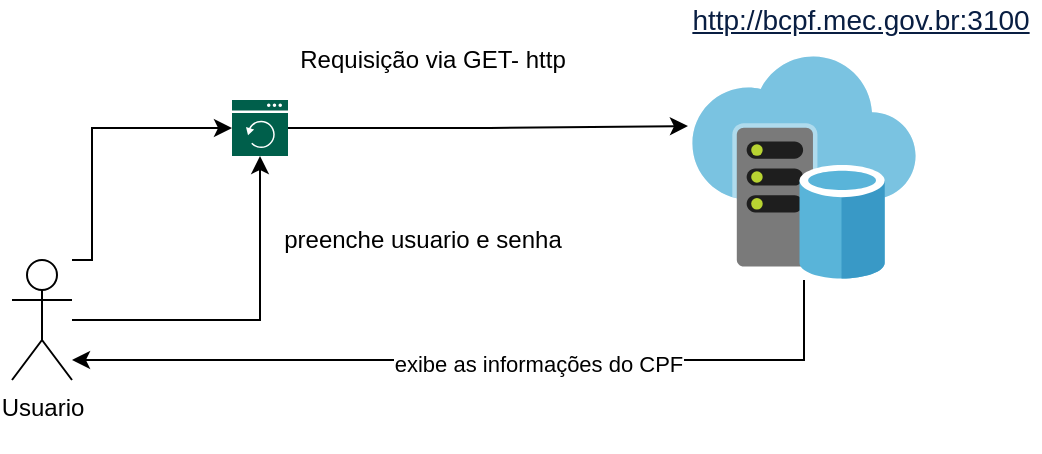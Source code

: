 <mxfile version="14.6.0" type="github">
  <diagram id="YbJ3gdxs-N2uprx0W4Lc" name="Page-1">
    <mxGraphModel dx="1422" dy="762" grid="1" gridSize="10" guides="1" tooltips="1" connect="1" arrows="1" fold="1" page="1" pageScale="1" pageWidth="827" pageHeight="1169" math="0" shadow="0">
      <root>
        <mxCell id="0" />
        <mxCell id="1" parent="0" />
        <mxCell id="6J_N8UA7ibtdLKnviK2s-3" style="edgeStyle=orthogonalEdgeStyle;rounded=0;orthogonalLoop=1;jettySize=auto;html=1;" parent="1" source="6J_N8UA7ibtdLKnviK2s-1" target="6J_N8UA7ibtdLKnviK2s-10" edge="1">
          <mxGeometry relative="1" as="geometry">
            <mxPoint x="320" y="200" as="targetPoint" />
            <Array as="points">
              <mxPoint x="120" y="170" />
              <mxPoint x="120" y="104" />
            </Array>
          </mxGeometry>
        </mxCell>
        <mxCell id="6J_N8UA7ibtdLKnviK2s-17" style="edgeStyle=orthogonalEdgeStyle;rounded=0;orthogonalLoop=1;jettySize=auto;html=1;" parent="1" source="6J_N8UA7ibtdLKnviK2s-1" target="6J_N8UA7ibtdLKnviK2s-10" edge="1">
          <mxGeometry relative="1" as="geometry" />
        </mxCell>
        <mxCell id="6J_N8UA7ibtdLKnviK2s-1" value="Usuario&lt;br&gt;&lt;br&gt;" style="shape=umlActor;verticalLabelPosition=bottom;verticalAlign=top;html=1;" parent="1" vertex="1">
          <mxGeometry x="80" y="170" width="30" height="60" as="geometry" />
        </mxCell>
        <mxCell id="6J_N8UA7ibtdLKnviK2s-4" value="Requisição via GET- http&lt;br&gt;" style="text;html=1;align=center;verticalAlign=middle;resizable=0;points=[];autosize=1;strokeColor=none;" parent="1" vertex="1">
          <mxGeometry x="215" y="60" width="150" height="20" as="geometry" />
        </mxCell>
        <mxCell id="6J_N8UA7ibtdLKnviK2s-7" style="edgeStyle=orthogonalEdgeStyle;rounded=0;orthogonalLoop=1;jettySize=auto;html=1;" parent="1" source="6J_N8UA7ibtdLKnviK2s-6" target="6J_N8UA7ibtdLKnviK2s-1" edge="1">
          <mxGeometry relative="1" as="geometry">
            <Array as="points">
              <mxPoint x="476" y="220" />
            </Array>
          </mxGeometry>
        </mxCell>
        <mxCell id="6J_N8UA7ibtdLKnviK2s-9" value="exibe as informações do CPF&lt;br&gt;" style="edgeLabel;html=1;align=center;verticalAlign=middle;resizable=0;points=[];" parent="6J_N8UA7ibtdLKnviK2s-7" vertex="1" connectable="0">
          <mxGeometry x="-0.149" y="2" relative="1" as="geometry">
            <mxPoint as="offset" />
          </mxGeometry>
        </mxCell>
        <mxCell id="6J_N8UA7ibtdLKnviK2s-6" value="" style="aspect=fixed;html=1;points=[];align=center;image;fontSize=12;image=img/lib/mscae/Virtual_Datacenter.svg;" parent="1" vertex="1">
          <mxGeometry x="420" y="68" width="112" height="112" as="geometry" />
        </mxCell>
        <mxCell id="6J_N8UA7ibtdLKnviK2s-15" style="edgeStyle=orthogonalEdgeStyle;rounded=0;orthogonalLoop=1;jettySize=auto;html=1;entryX=-0.018;entryY=0.313;entryDx=0;entryDy=0;entryPerimeter=0;" parent="1" source="6J_N8UA7ibtdLKnviK2s-10" target="6J_N8UA7ibtdLKnviK2s-6" edge="1">
          <mxGeometry relative="1" as="geometry" />
        </mxCell>
        <mxCell id="6J_N8UA7ibtdLKnviK2s-10" value="" style="pointerEvents=1;shadow=0;dashed=0;html=1;strokeColor=none;fillColor=#005F4B;labelPosition=center;verticalLabelPosition=bottom;verticalAlign=top;align=center;outlineConnect=0;shape=mxgraph.veeam2.backup_browser;" parent="1" vertex="1">
          <mxGeometry x="190" y="90" width="28.0" height="28.0" as="geometry" />
        </mxCell>
        <mxCell id="6J_N8UA7ibtdLKnviK2s-16" value="&lt;a href=&quot;http://bcpf.mec.gov.br:3100/api/v1/pessoaFisica/CPF&quot; target=&quot;_blank&quot; style=&quot;background-color: rgb(255 , 255 , 255) ; color: rgb(9 , 30 , 66) ; outline: 0px ; font-family: , &amp;#34;blinkmacsystemfont&amp;#34; , &amp;#34;segoe ui&amp;#34; , &amp;#34;roboto&amp;#34; , &amp;#34;noto sans&amp;#34; , &amp;#34;ubuntu&amp;#34; , &amp;#34;droid sans&amp;#34; , &amp;#34;helvetica neue&amp;#34; , sans-serif ; font-size: 14px&quot;&gt;http://bcpf.mec.gov.br:3100&lt;/a&gt;" style="text;html=1;align=center;verticalAlign=middle;resizable=0;points=[];autosize=1;strokeColor=none;" parent="1" vertex="1">
          <mxGeometry x="414" y="40" width="180" height="20" as="geometry" />
        </mxCell>
        <mxCell id="6J_N8UA7ibtdLKnviK2s-18" value="preenche usuario e senha&lt;br&gt;" style="text;html=1;align=center;verticalAlign=middle;resizable=0;points=[];autosize=1;strokeColor=none;" parent="1" vertex="1">
          <mxGeometry x="210" y="150" width="150" height="20" as="geometry" />
        </mxCell>
      </root>
    </mxGraphModel>
  </diagram>
</mxfile>
